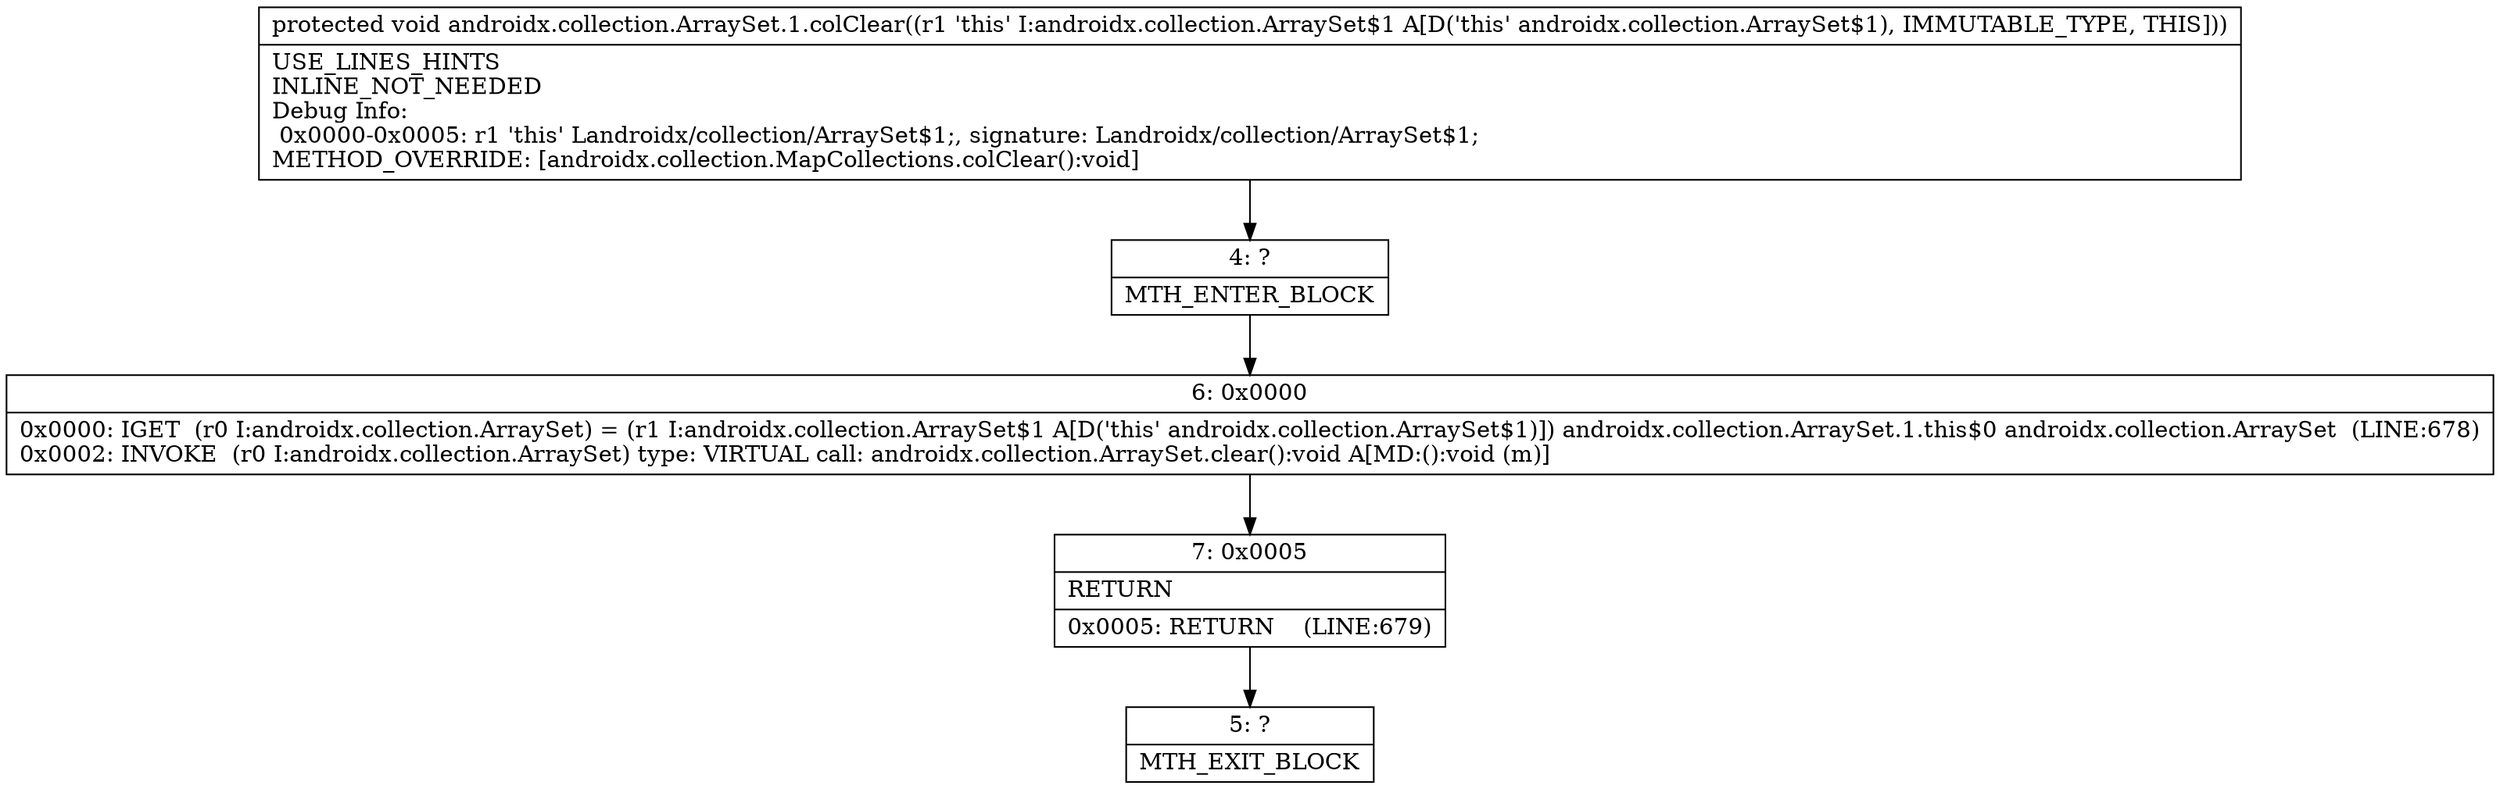 digraph "CFG forandroidx.collection.ArraySet.1.colClear()V" {
Node_4 [shape=record,label="{4\:\ ?|MTH_ENTER_BLOCK\l}"];
Node_6 [shape=record,label="{6\:\ 0x0000|0x0000: IGET  (r0 I:androidx.collection.ArraySet) = (r1 I:androidx.collection.ArraySet$1 A[D('this' androidx.collection.ArraySet$1)]) androidx.collection.ArraySet.1.this$0 androidx.collection.ArraySet  (LINE:678)\l0x0002: INVOKE  (r0 I:androidx.collection.ArraySet) type: VIRTUAL call: androidx.collection.ArraySet.clear():void A[MD:():void (m)]\l}"];
Node_7 [shape=record,label="{7\:\ 0x0005|RETURN\l|0x0005: RETURN    (LINE:679)\l}"];
Node_5 [shape=record,label="{5\:\ ?|MTH_EXIT_BLOCK\l}"];
MethodNode[shape=record,label="{protected void androidx.collection.ArraySet.1.colClear((r1 'this' I:androidx.collection.ArraySet$1 A[D('this' androidx.collection.ArraySet$1), IMMUTABLE_TYPE, THIS]))  | USE_LINES_HINTS\lINLINE_NOT_NEEDED\lDebug Info:\l  0x0000\-0x0005: r1 'this' Landroidx\/collection\/ArraySet$1;, signature: Landroidx\/collection\/ArraySet$1;\lMETHOD_OVERRIDE: [androidx.collection.MapCollections.colClear():void]\l}"];
MethodNode -> Node_4;Node_4 -> Node_6;
Node_6 -> Node_7;
Node_7 -> Node_5;
}

